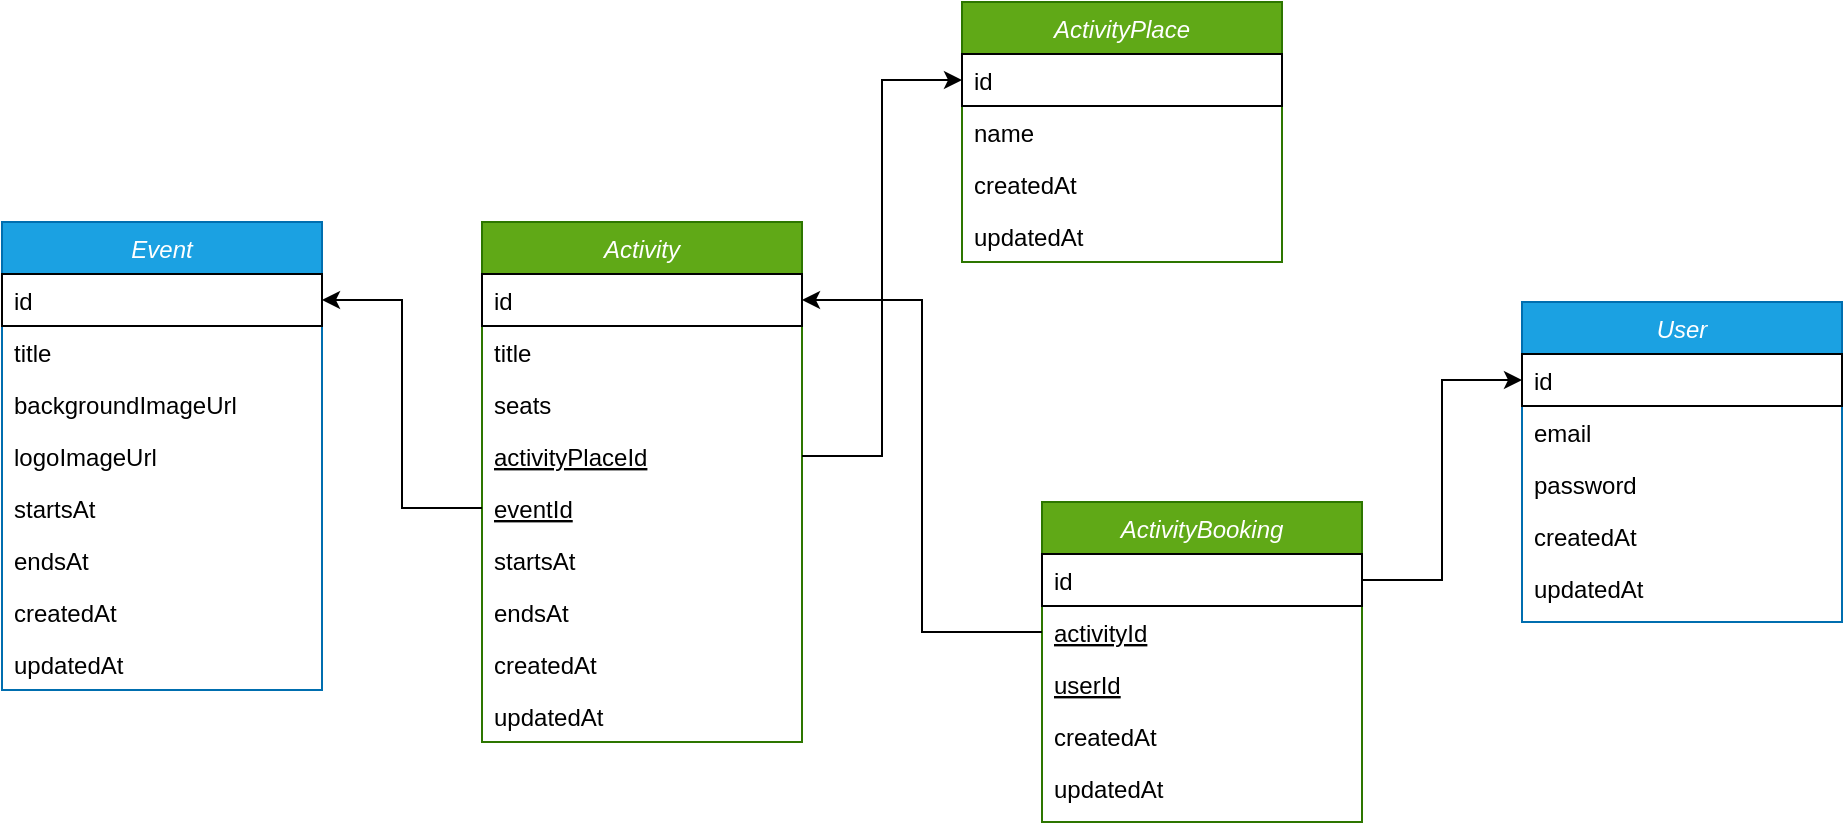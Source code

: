 <mxfile version="21.3.3" type="github">
  <diagram id="C5RBs43oDa-KdzZeNtuy" name="Page-1">
    <mxGraphModel dx="1244" dy="690" grid="1" gridSize="10" guides="1" tooltips="1" connect="1" arrows="1" fold="1" page="1" pageScale="1" pageWidth="1169" pageHeight="827" math="0" shadow="0">
      <root>
        <mxCell id="WIyWlLk6GJQsqaUBKTNV-0" />
        <mxCell id="WIyWlLk6GJQsqaUBKTNV-1" parent="WIyWlLk6GJQsqaUBKTNV-0" />
        <mxCell id="zkfFHV4jXpPFQw0GAbJ--0" value="Event" style="swimlane;fontStyle=2;align=center;verticalAlign=top;childLayout=stackLayout;horizontal=1;startSize=26;horizontalStack=0;resizeParent=1;resizeLast=0;collapsible=1;marginBottom=0;rounded=0;shadow=0;strokeWidth=1;fillColor=#1ba1e2;fontColor=#ffffff;strokeColor=#006EAF;" parent="WIyWlLk6GJQsqaUBKTNV-1" vertex="1">
          <mxGeometry x="120" y="200" width="160" height="234" as="geometry">
            <mxRectangle x="230" y="140" width="160" height="26" as="alternateBounds" />
          </mxGeometry>
        </mxCell>
        <mxCell id="zkfFHV4jXpPFQw0GAbJ--1" value="id" style="text;align=left;verticalAlign=top;spacingLeft=4;spacingRight=4;overflow=hidden;rotatable=0;points=[[0,0.5],[1,0.5]];portConstraint=eastwest;strokeColor=default;" parent="zkfFHV4jXpPFQw0GAbJ--0" vertex="1">
          <mxGeometry y="26" width="160" height="26" as="geometry" />
        </mxCell>
        <mxCell id="zkfFHV4jXpPFQw0GAbJ--2" value="title" style="text;align=left;verticalAlign=top;spacingLeft=4;spacingRight=4;overflow=hidden;rotatable=0;points=[[0,0.5],[1,0.5]];portConstraint=eastwest;rounded=0;shadow=0;html=0;" parent="zkfFHV4jXpPFQw0GAbJ--0" vertex="1">
          <mxGeometry y="52" width="160" height="26" as="geometry" />
        </mxCell>
        <mxCell id="zkfFHV4jXpPFQw0GAbJ--3" value="backgroundImageUrl" style="text;align=left;verticalAlign=top;spacingLeft=4;spacingRight=4;overflow=hidden;rotatable=0;points=[[0,0.5],[1,0.5]];portConstraint=eastwest;rounded=0;shadow=0;html=0;" parent="zkfFHV4jXpPFQw0GAbJ--0" vertex="1">
          <mxGeometry y="78" width="160" height="26" as="geometry" />
        </mxCell>
        <mxCell id="OQCyUuNYwAbg_I6WzcC7-18" value="logoImageUrl" style="text;align=left;verticalAlign=top;spacingLeft=4;spacingRight=4;overflow=hidden;rotatable=0;points=[[0,0.5],[1,0.5]];portConstraint=eastwest;rounded=0;shadow=0;html=0;" vertex="1" parent="zkfFHV4jXpPFQw0GAbJ--0">
          <mxGeometry y="104" width="160" height="26" as="geometry" />
        </mxCell>
        <mxCell id="OQCyUuNYwAbg_I6WzcC7-19" value="startsAt" style="text;align=left;verticalAlign=top;spacingLeft=4;spacingRight=4;overflow=hidden;rotatable=0;points=[[0,0.5],[1,0.5]];portConstraint=eastwest;rounded=0;shadow=0;html=0;" vertex="1" parent="zkfFHV4jXpPFQw0GAbJ--0">
          <mxGeometry y="130" width="160" height="26" as="geometry" />
        </mxCell>
        <mxCell id="OQCyUuNYwAbg_I6WzcC7-20" value="endsAt" style="text;align=left;verticalAlign=top;spacingLeft=4;spacingRight=4;overflow=hidden;rotatable=0;points=[[0,0.5],[1,0.5]];portConstraint=eastwest;rounded=0;shadow=0;html=0;" vertex="1" parent="zkfFHV4jXpPFQw0GAbJ--0">
          <mxGeometry y="156" width="160" height="26" as="geometry" />
        </mxCell>
        <mxCell id="OQCyUuNYwAbg_I6WzcC7-21" value="createdAt" style="text;align=left;verticalAlign=top;spacingLeft=4;spacingRight=4;overflow=hidden;rotatable=0;points=[[0,0.5],[1,0.5]];portConstraint=eastwest;rounded=0;shadow=0;html=0;" vertex="1" parent="zkfFHV4jXpPFQw0GAbJ--0">
          <mxGeometry y="182" width="160" height="26" as="geometry" />
        </mxCell>
        <mxCell id="OQCyUuNYwAbg_I6WzcC7-22" value="updatedAt" style="text;align=left;verticalAlign=top;spacingLeft=4;spacingRight=4;overflow=hidden;rotatable=0;points=[[0,0.5],[1,0.5]];portConstraint=eastwest;rounded=0;shadow=0;html=0;" vertex="1" parent="zkfFHV4jXpPFQw0GAbJ--0">
          <mxGeometry y="208" width="160" height="26" as="geometry" />
        </mxCell>
        <mxCell id="OQCyUuNYwAbg_I6WzcC7-23" value="Activity" style="swimlane;fontStyle=2;align=center;verticalAlign=top;childLayout=stackLayout;horizontal=1;startSize=26;horizontalStack=0;resizeParent=1;resizeLast=0;collapsible=1;marginBottom=0;rounded=0;shadow=0;strokeWidth=1;fillColor=#60a917;fontColor=#ffffff;strokeColor=#2D7600;" vertex="1" parent="WIyWlLk6GJQsqaUBKTNV-1">
          <mxGeometry x="360" y="200" width="160" height="260" as="geometry">
            <mxRectangle x="230" y="140" width="160" height="26" as="alternateBounds" />
          </mxGeometry>
        </mxCell>
        <mxCell id="OQCyUuNYwAbg_I6WzcC7-24" value="id" style="text;align=left;verticalAlign=top;spacingLeft=4;spacingRight=4;overflow=hidden;rotatable=0;points=[[0,0.5],[1,0.5]];portConstraint=eastwest;strokeColor=default;" vertex="1" parent="OQCyUuNYwAbg_I6WzcC7-23">
          <mxGeometry y="26" width="160" height="26" as="geometry" />
        </mxCell>
        <mxCell id="OQCyUuNYwAbg_I6WzcC7-25" value="title" style="text;align=left;verticalAlign=top;spacingLeft=4;spacingRight=4;overflow=hidden;rotatable=0;points=[[0,0.5],[1,0.5]];portConstraint=eastwest;rounded=0;shadow=0;html=0;" vertex="1" parent="OQCyUuNYwAbg_I6WzcC7-23">
          <mxGeometry y="52" width="160" height="26" as="geometry" />
        </mxCell>
        <mxCell id="OQCyUuNYwAbg_I6WzcC7-43" value="seats" style="text;align=left;verticalAlign=top;spacingLeft=4;spacingRight=4;overflow=hidden;rotatable=0;points=[[0,0.5],[1,0.5]];portConstraint=eastwest;rounded=0;shadow=0;html=0;" vertex="1" parent="OQCyUuNYwAbg_I6WzcC7-23">
          <mxGeometry y="78" width="160" height="26" as="geometry" />
        </mxCell>
        <mxCell id="OQCyUuNYwAbg_I6WzcC7-63" value="activityPlaceId" style="text;align=left;verticalAlign=top;spacingLeft=4;spacingRight=4;overflow=hidden;rotatable=0;points=[[0,0.5],[1,0.5]];portConstraint=eastwest;rounded=0;shadow=0;html=0;fontStyle=4" vertex="1" parent="OQCyUuNYwAbg_I6WzcC7-23">
          <mxGeometry y="104" width="160" height="26" as="geometry" />
        </mxCell>
        <mxCell id="OQCyUuNYwAbg_I6WzcC7-32" value="eventId" style="text;align=left;verticalAlign=top;spacingLeft=4;spacingRight=4;overflow=hidden;rotatable=0;points=[[0,0.5],[1,0.5]];portConstraint=eastwest;rounded=0;shadow=0;html=0;fontStyle=4" vertex="1" parent="OQCyUuNYwAbg_I6WzcC7-23">
          <mxGeometry y="130" width="160" height="26" as="geometry" />
        </mxCell>
        <mxCell id="OQCyUuNYwAbg_I6WzcC7-28" value="startsAt" style="text;align=left;verticalAlign=top;spacingLeft=4;spacingRight=4;overflow=hidden;rotatable=0;points=[[0,0.5],[1,0.5]];portConstraint=eastwest;rounded=0;shadow=0;html=0;" vertex="1" parent="OQCyUuNYwAbg_I6WzcC7-23">
          <mxGeometry y="156" width="160" height="26" as="geometry" />
        </mxCell>
        <mxCell id="OQCyUuNYwAbg_I6WzcC7-29" value="endsAt" style="text;align=left;verticalAlign=top;spacingLeft=4;spacingRight=4;overflow=hidden;rotatable=0;points=[[0,0.5],[1,0.5]];portConstraint=eastwest;rounded=0;shadow=0;html=0;" vertex="1" parent="OQCyUuNYwAbg_I6WzcC7-23">
          <mxGeometry y="182" width="160" height="26" as="geometry" />
        </mxCell>
        <mxCell id="OQCyUuNYwAbg_I6WzcC7-30" value="createdAt" style="text;align=left;verticalAlign=top;spacingLeft=4;spacingRight=4;overflow=hidden;rotatable=0;points=[[0,0.5],[1,0.5]];portConstraint=eastwest;rounded=0;shadow=0;html=0;" vertex="1" parent="OQCyUuNYwAbg_I6WzcC7-23">
          <mxGeometry y="208" width="160" height="26" as="geometry" />
        </mxCell>
        <mxCell id="OQCyUuNYwAbg_I6WzcC7-31" value="updatedAt" style="text;align=left;verticalAlign=top;spacingLeft=4;spacingRight=4;overflow=hidden;rotatable=0;points=[[0,0.5],[1,0.5]];portConstraint=eastwest;rounded=0;shadow=0;html=0;" vertex="1" parent="OQCyUuNYwAbg_I6WzcC7-23">
          <mxGeometry y="234" width="160" height="26" as="geometry" />
        </mxCell>
        <mxCell id="OQCyUuNYwAbg_I6WzcC7-33" style="edgeStyle=orthogonalEdgeStyle;rounded=0;orthogonalLoop=1;jettySize=auto;html=1;exitX=0;exitY=0.5;exitDx=0;exitDy=0;entryX=1;entryY=0.5;entryDx=0;entryDy=0;" edge="1" parent="WIyWlLk6GJQsqaUBKTNV-1" source="OQCyUuNYwAbg_I6WzcC7-32" target="zkfFHV4jXpPFQw0GAbJ--1">
          <mxGeometry relative="1" as="geometry" />
        </mxCell>
        <mxCell id="OQCyUuNYwAbg_I6WzcC7-34" value="ActivityPlace" style="swimlane;fontStyle=2;align=center;verticalAlign=top;childLayout=stackLayout;horizontal=1;startSize=26;horizontalStack=0;resizeParent=1;resizeLast=0;collapsible=1;marginBottom=0;rounded=0;shadow=0;strokeWidth=1;fillColor=#60a917;fontColor=#ffffff;strokeColor=#2D7600;" vertex="1" parent="WIyWlLk6GJQsqaUBKTNV-1">
          <mxGeometry x="600" y="90" width="160" height="130" as="geometry">
            <mxRectangle x="230" y="140" width="160" height="26" as="alternateBounds" />
          </mxGeometry>
        </mxCell>
        <mxCell id="OQCyUuNYwAbg_I6WzcC7-35" value="id" style="text;align=left;verticalAlign=top;spacingLeft=4;spacingRight=4;overflow=hidden;rotatable=0;points=[[0,0.5],[1,0.5]];portConstraint=eastwest;strokeColor=default;" vertex="1" parent="OQCyUuNYwAbg_I6WzcC7-34">
          <mxGeometry y="26" width="160" height="26" as="geometry" />
        </mxCell>
        <mxCell id="OQCyUuNYwAbg_I6WzcC7-36" value="name" style="text;align=left;verticalAlign=top;spacingLeft=4;spacingRight=4;overflow=hidden;rotatable=0;points=[[0,0.5],[1,0.5]];portConstraint=eastwest;rounded=0;shadow=0;html=0;" vertex="1" parent="OQCyUuNYwAbg_I6WzcC7-34">
          <mxGeometry y="52" width="160" height="26" as="geometry" />
        </mxCell>
        <mxCell id="OQCyUuNYwAbg_I6WzcC7-40" value="createdAt" style="text;align=left;verticalAlign=top;spacingLeft=4;spacingRight=4;overflow=hidden;rotatable=0;points=[[0,0.5],[1,0.5]];portConstraint=eastwest;rounded=0;shadow=0;html=0;" vertex="1" parent="OQCyUuNYwAbg_I6WzcC7-34">
          <mxGeometry y="78" width="160" height="26" as="geometry" />
        </mxCell>
        <mxCell id="OQCyUuNYwAbg_I6WzcC7-41" value="updatedAt" style="text;align=left;verticalAlign=top;spacingLeft=4;spacingRight=4;overflow=hidden;rotatable=0;points=[[0,0.5],[1,0.5]];portConstraint=eastwest;rounded=0;shadow=0;html=0;" vertex="1" parent="OQCyUuNYwAbg_I6WzcC7-34">
          <mxGeometry y="104" width="160" height="26" as="geometry" />
        </mxCell>
        <mxCell id="OQCyUuNYwAbg_I6WzcC7-44" value="ActivityBooking" style="swimlane;fontStyle=2;align=center;verticalAlign=top;childLayout=stackLayout;horizontal=1;startSize=26;horizontalStack=0;resizeParent=1;resizeLast=0;collapsible=1;marginBottom=0;rounded=0;shadow=0;strokeWidth=1;fillColor=#60a917;fontColor=#ffffff;strokeColor=#2D7600;" vertex="1" parent="WIyWlLk6GJQsqaUBKTNV-1">
          <mxGeometry x="640" y="340" width="160" height="160" as="geometry">
            <mxRectangle x="230" y="140" width="160" height="26" as="alternateBounds" />
          </mxGeometry>
        </mxCell>
        <mxCell id="OQCyUuNYwAbg_I6WzcC7-45" value="id" style="text;align=left;verticalAlign=top;spacingLeft=4;spacingRight=4;overflow=hidden;rotatable=0;points=[[0,0.5],[1,0.5]];portConstraint=eastwest;strokeColor=default;" vertex="1" parent="OQCyUuNYwAbg_I6WzcC7-44">
          <mxGeometry y="26" width="160" height="26" as="geometry" />
        </mxCell>
        <mxCell id="OQCyUuNYwAbg_I6WzcC7-47" value="activityId" style="text;align=left;verticalAlign=top;spacingLeft=4;spacingRight=4;overflow=hidden;rotatable=0;points=[[0,0.5],[1,0.5]];portConstraint=eastwest;rounded=0;shadow=0;html=0;fontStyle=4" vertex="1" parent="OQCyUuNYwAbg_I6WzcC7-44">
          <mxGeometry y="52" width="160" height="26" as="geometry" />
        </mxCell>
        <mxCell id="OQCyUuNYwAbg_I6WzcC7-51" value="userId" style="text;align=left;verticalAlign=top;spacingLeft=4;spacingRight=4;overflow=hidden;rotatable=0;points=[[0,0.5],[1,0.5]];portConstraint=eastwest;rounded=0;shadow=0;html=0;fontStyle=4" vertex="1" parent="OQCyUuNYwAbg_I6WzcC7-44">
          <mxGeometry y="78" width="160" height="26" as="geometry" />
        </mxCell>
        <mxCell id="OQCyUuNYwAbg_I6WzcC7-48" value="createdAt" style="text;align=left;verticalAlign=top;spacingLeft=4;spacingRight=4;overflow=hidden;rotatable=0;points=[[0,0.5],[1,0.5]];portConstraint=eastwest;rounded=0;shadow=0;html=0;" vertex="1" parent="OQCyUuNYwAbg_I6WzcC7-44">
          <mxGeometry y="104" width="160" height="26" as="geometry" />
        </mxCell>
        <mxCell id="OQCyUuNYwAbg_I6WzcC7-49" value="updatedAt" style="text;align=left;verticalAlign=top;spacingLeft=4;spacingRight=4;overflow=hidden;rotatable=0;points=[[0,0.5],[1,0.5]];portConstraint=eastwest;rounded=0;shadow=0;html=0;" vertex="1" parent="OQCyUuNYwAbg_I6WzcC7-44">
          <mxGeometry y="130" width="160" height="26" as="geometry" />
        </mxCell>
        <mxCell id="OQCyUuNYwAbg_I6WzcC7-50" style="edgeStyle=orthogonalEdgeStyle;rounded=0;orthogonalLoop=1;jettySize=auto;html=1;exitX=0;exitY=0.5;exitDx=0;exitDy=0;entryX=1;entryY=0.5;entryDx=0;entryDy=0;" edge="1" parent="WIyWlLk6GJQsqaUBKTNV-1" source="OQCyUuNYwAbg_I6WzcC7-47" target="OQCyUuNYwAbg_I6WzcC7-24">
          <mxGeometry relative="1" as="geometry" />
        </mxCell>
        <mxCell id="OQCyUuNYwAbg_I6WzcC7-52" value="User" style="swimlane;fontStyle=2;align=center;verticalAlign=top;childLayout=stackLayout;horizontal=1;startSize=26;horizontalStack=0;resizeParent=1;resizeLast=0;collapsible=1;marginBottom=0;rounded=0;shadow=0;strokeWidth=1;fillColor=#1ba1e2;fontColor=#ffffff;strokeColor=#006EAF;" vertex="1" parent="WIyWlLk6GJQsqaUBKTNV-1">
          <mxGeometry x="880" y="240" width="160" height="160" as="geometry">
            <mxRectangle x="230" y="140" width="160" height="26" as="alternateBounds" />
          </mxGeometry>
        </mxCell>
        <mxCell id="OQCyUuNYwAbg_I6WzcC7-53" value="id" style="text;align=left;verticalAlign=top;spacingLeft=4;spacingRight=4;overflow=hidden;rotatable=0;points=[[0,0.5],[1,0.5]];portConstraint=eastwest;strokeColor=default;" vertex="1" parent="OQCyUuNYwAbg_I6WzcC7-52">
          <mxGeometry y="26" width="160" height="26" as="geometry" />
        </mxCell>
        <mxCell id="OQCyUuNYwAbg_I6WzcC7-54" value="email" style="text;align=left;verticalAlign=top;spacingLeft=4;spacingRight=4;overflow=hidden;rotatable=0;points=[[0,0.5],[1,0.5]];portConstraint=eastwest;rounded=0;shadow=0;html=0;" vertex="1" parent="OQCyUuNYwAbg_I6WzcC7-52">
          <mxGeometry y="52" width="160" height="26" as="geometry" />
        </mxCell>
        <mxCell id="OQCyUuNYwAbg_I6WzcC7-55" value="password" style="text;align=left;verticalAlign=top;spacingLeft=4;spacingRight=4;overflow=hidden;rotatable=0;points=[[0,0.5],[1,0.5]];portConstraint=eastwest;rounded=0;shadow=0;html=0;fontStyle=0" vertex="1" parent="OQCyUuNYwAbg_I6WzcC7-52">
          <mxGeometry y="78" width="160" height="26" as="geometry" />
        </mxCell>
        <mxCell id="OQCyUuNYwAbg_I6WzcC7-56" value="createdAt" style="text;align=left;verticalAlign=top;spacingLeft=4;spacingRight=4;overflow=hidden;rotatable=0;points=[[0,0.5],[1,0.5]];portConstraint=eastwest;rounded=0;shadow=0;html=0;" vertex="1" parent="OQCyUuNYwAbg_I6WzcC7-52">
          <mxGeometry y="104" width="160" height="26" as="geometry" />
        </mxCell>
        <mxCell id="OQCyUuNYwAbg_I6WzcC7-57" value="updatedAt" style="text;align=left;verticalAlign=top;spacingLeft=4;spacingRight=4;overflow=hidden;rotatable=0;points=[[0,0.5],[1,0.5]];portConstraint=eastwest;rounded=0;shadow=0;html=0;" vertex="1" parent="OQCyUuNYwAbg_I6WzcC7-52">
          <mxGeometry y="130" width="160" height="26" as="geometry" />
        </mxCell>
        <mxCell id="OQCyUuNYwAbg_I6WzcC7-62" style="edgeStyle=orthogonalEdgeStyle;rounded=0;orthogonalLoop=1;jettySize=auto;html=1;exitX=1;exitY=0.5;exitDx=0;exitDy=0;entryX=0;entryY=0.5;entryDx=0;entryDy=0;" edge="1" parent="WIyWlLk6GJQsqaUBKTNV-1" source="OQCyUuNYwAbg_I6WzcC7-45" target="OQCyUuNYwAbg_I6WzcC7-53">
          <mxGeometry relative="1" as="geometry" />
        </mxCell>
        <mxCell id="OQCyUuNYwAbg_I6WzcC7-64" style="edgeStyle=orthogonalEdgeStyle;rounded=0;orthogonalLoop=1;jettySize=auto;html=1;exitX=1;exitY=0.5;exitDx=0;exitDy=0;entryX=0;entryY=0.5;entryDx=0;entryDy=0;" edge="1" parent="WIyWlLk6GJQsqaUBKTNV-1" source="OQCyUuNYwAbg_I6WzcC7-63" target="OQCyUuNYwAbg_I6WzcC7-35">
          <mxGeometry relative="1" as="geometry" />
        </mxCell>
      </root>
    </mxGraphModel>
  </diagram>
</mxfile>
